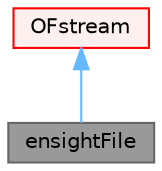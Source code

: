 digraph "ensightFile"
{
 // LATEX_PDF_SIZE
  bgcolor="transparent";
  edge [fontname=Helvetica,fontsize=10,labelfontname=Helvetica,labelfontsize=10];
  node [fontname=Helvetica,fontsize=10,shape=box,height=0.2,width=0.4];
  Node1 [id="Node000001",label="ensightFile",height=0.2,width=0.4,color="gray40", fillcolor="grey60", style="filled", fontcolor="black",tooltip="Ensight output with specialized write() for strings, integers and floats. Correctly handles binary wr..."];
  Node2 -> Node1 [id="edge1_Node000001_Node000002",dir="back",color="steelblue1",style="solid",tooltip=" "];
  Node2 [id="Node000002",label="OFstream",height=0.2,width=0.4,color="red", fillcolor="#FFF0F0", style="filled",URL="$classFoam_1_1OFstream.html",tooltip="Output to file stream, using an OSstream."];
}
